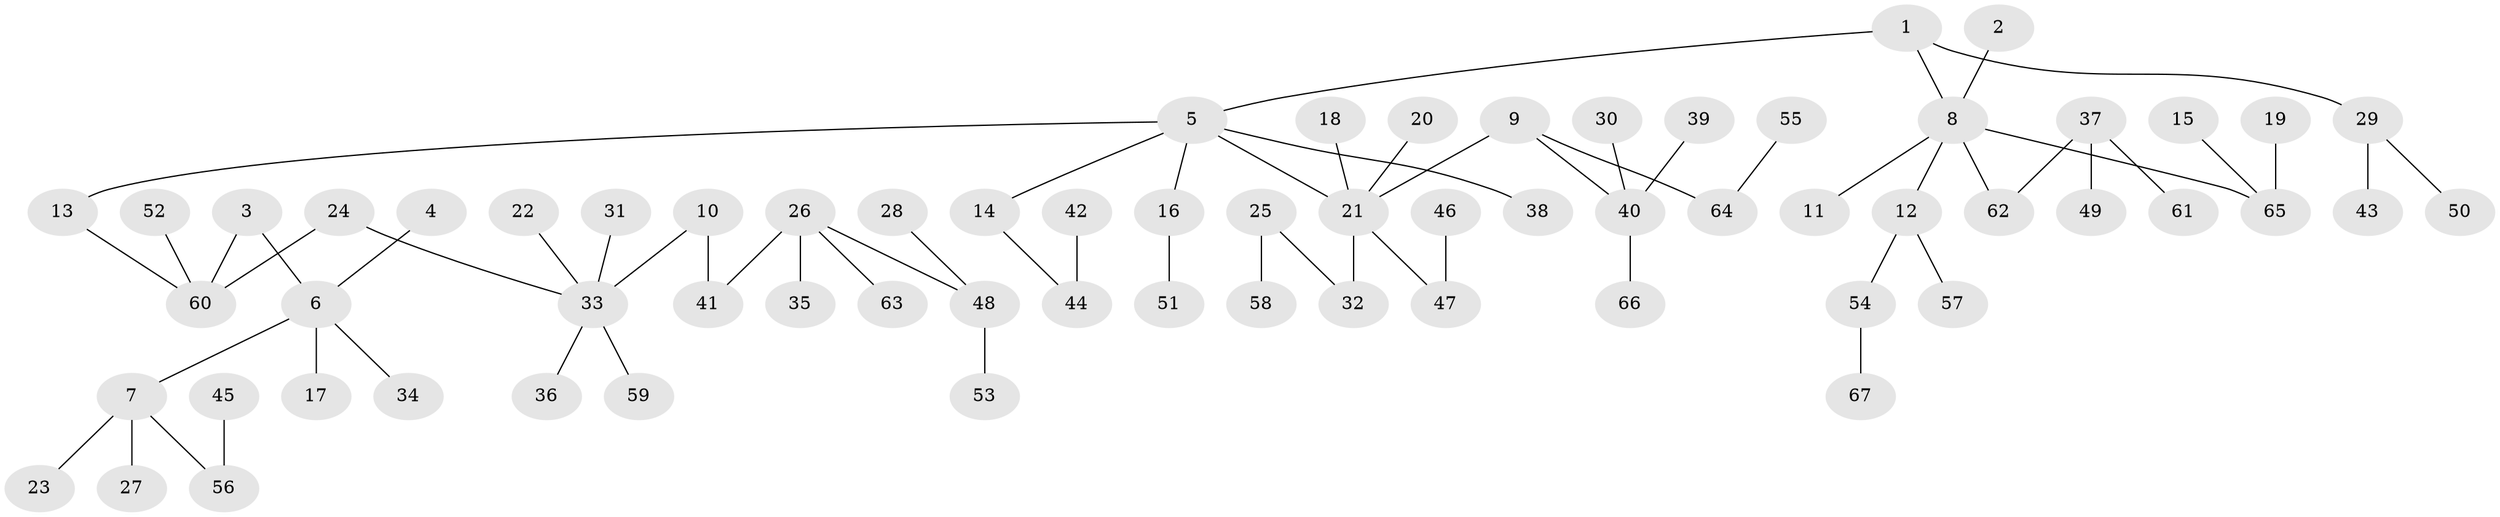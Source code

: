 // original degree distribution, {7: 0.014925373134328358, 3: 0.14925373134328357, 6: 0.022388059701492536, 1: 0.4552238805970149, 2: 0.30597014925373134, 4: 0.029850746268656716, 5: 0.022388059701492536}
// Generated by graph-tools (version 1.1) at 2025/50/03/09/25 03:50:24]
// undirected, 67 vertices, 66 edges
graph export_dot {
graph [start="1"]
  node [color=gray90,style=filled];
  1;
  2;
  3;
  4;
  5;
  6;
  7;
  8;
  9;
  10;
  11;
  12;
  13;
  14;
  15;
  16;
  17;
  18;
  19;
  20;
  21;
  22;
  23;
  24;
  25;
  26;
  27;
  28;
  29;
  30;
  31;
  32;
  33;
  34;
  35;
  36;
  37;
  38;
  39;
  40;
  41;
  42;
  43;
  44;
  45;
  46;
  47;
  48;
  49;
  50;
  51;
  52;
  53;
  54;
  55;
  56;
  57;
  58;
  59;
  60;
  61;
  62;
  63;
  64;
  65;
  66;
  67;
  1 -- 5 [weight=1.0];
  1 -- 8 [weight=1.0];
  1 -- 29 [weight=1.0];
  2 -- 8 [weight=1.0];
  3 -- 6 [weight=1.0];
  3 -- 60 [weight=1.0];
  4 -- 6 [weight=1.0];
  5 -- 13 [weight=1.0];
  5 -- 14 [weight=1.0];
  5 -- 16 [weight=1.0];
  5 -- 21 [weight=1.0];
  5 -- 38 [weight=1.0];
  6 -- 7 [weight=1.0];
  6 -- 17 [weight=1.0];
  6 -- 34 [weight=1.0];
  7 -- 23 [weight=1.0];
  7 -- 27 [weight=1.0];
  7 -- 56 [weight=1.0];
  8 -- 11 [weight=1.0];
  8 -- 12 [weight=1.0];
  8 -- 62 [weight=1.0];
  8 -- 65 [weight=1.0];
  9 -- 21 [weight=1.0];
  9 -- 40 [weight=1.0];
  9 -- 64 [weight=1.0];
  10 -- 33 [weight=1.0];
  10 -- 41 [weight=1.0];
  12 -- 54 [weight=1.0];
  12 -- 57 [weight=1.0];
  13 -- 60 [weight=1.0];
  14 -- 44 [weight=1.0];
  15 -- 65 [weight=1.0];
  16 -- 51 [weight=1.0];
  18 -- 21 [weight=1.0];
  19 -- 65 [weight=1.0];
  20 -- 21 [weight=1.0];
  21 -- 32 [weight=1.0];
  21 -- 47 [weight=1.0];
  22 -- 33 [weight=1.0];
  24 -- 33 [weight=1.0];
  24 -- 60 [weight=1.0];
  25 -- 32 [weight=1.0];
  25 -- 58 [weight=1.0];
  26 -- 35 [weight=1.0];
  26 -- 41 [weight=1.0];
  26 -- 48 [weight=1.0];
  26 -- 63 [weight=1.0];
  28 -- 48 [weight=1.0];
  29 -- 43 [weight=1.0];
  29 -- 50 [weight=1.0];
  30 -- 40 [weight=1.0];
  31 -- 33 [weight=1.0];
  33 -- 36 [weight=1.0];
  33 -- 59 [weight=1.0];
  37 -- 49 [weight=1.0];
  37 -- 61 [weight=1.0];
  37 -- 62 [weight=1.0];
  39 -- 40 [weight=1.0];
  40 -- 66 [weight=1.0];
  42 -- 44 [weight=1.0];
  45 -- 56 [weight=1.0];
  46 -- 47 [weight=1.0];
  48 -- 53 [weight=1.0];
  52 -- 60 [weight=1.0];
  54 -- 67 [weight=1.0];
  55 -- 64 [weight=1.0];
}
